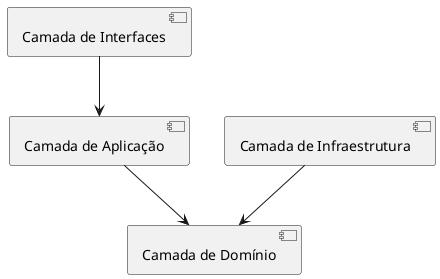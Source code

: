 @startuml "DDD e Arquitetura Hexagonal"

[Camada de Interfaces] as interfaces
[Camada de Aplicação] as app
[Camada de Domínio] as domain
[Camada de Infraestrutura] as infra

interfaces --> app
app --> domain
infra --> domain

@enduml 